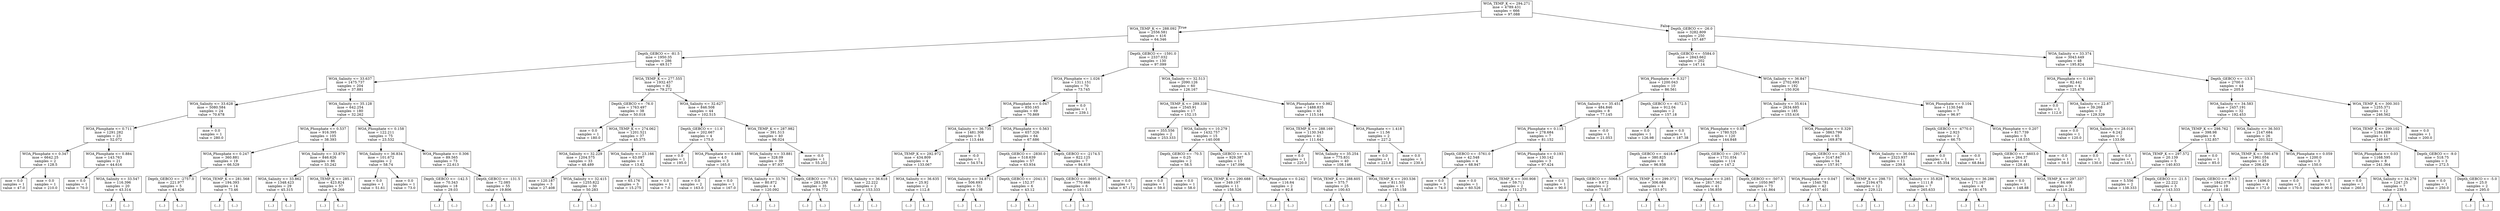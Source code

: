 digraph Tree {
node [shape=box] ;
0 [label="WOA_TEMP_K <= 294.271\nmse = 4789.431\nsamples = 666\nvalue = 97.088"] ;
1 [label="WOA_TEMP_K <= 288.092\nmse = 2556.581\nsamples = 416\nvalue = 64.346"] ;
0 -> 1 [labeldistance=2.5, labelangle=45, headlabel="True"] ;
2 [label="Depth_GEBCO <= -81.5\nmse = 1950.35\nsamples = 286\nvalue = 49.517"] ;
1 -> 2 ;
3 [label="WOA_Salinity <= 33.637\nmse = 1475.737\nsamples = 204\nvalue = 37.881"] ;
2 -> 3 ;
4 [label="WOA_Salinity <= 33.628\nmse = 5080.584\nsamples = 24\nvalue = 70.678"] ;
3 -> 4 ;
5 [label="WOA_Phosphate <= 0.711\nmse = 1291.282\nsamples = 23\nvalue = 52.072"] ;
4 -> 5 ;
6 [label="WOA_Phosphate <= 0.347\nmse = 6642.25\nsamples = 2\nvalue = 128.5"] ;
5 -> 6 ;
7 [label="mse = 0.0\nsamples = 1\nvalue = 47.0"] ;
6 -> 7 ;
8 [label="mse = 0.0\nsamples = 1\nvalue = 210.0"] ;
6 -> 8 ;
9 [label="WOA_Phosphate <= 0.884\nmse = 143.763\nsamples = 21\nvalue = 44.616"] ;
5 -> 9 ;
10 [label="mse = 0.0\nsamples = 1\nvalue = 70.0"] ;
9 -> 10 ;
11 [label="WOA_Salinity <= 33.547\nmse = 116.396\nsamples = 20\nvalue = 43.314"] ;
9 -> 11 ;
12 [label="(...)"] ;
11 -> 12 ;
35 [label="(...)"] ;
11 -> 35 ;
44 [label="mse = 0.0\nsamples = 1\nvalue = 280.0"] ;
4 -> 44 ;
45 [label="WOA_Salinity <= 35.128\nmse = 642.254\nsamples = 180\nvalue = 32.262"] ;
3 -> 45 ;
46 [label="WOA_Phosphate <= 0.537\nmse = 916.395\nsamples = 105\nvalue = 38.393"] ;
45 -> 46 ;
47 [label="WOA_Phosphate <= 0.247\nmse = 360.881\nsamples = 19\nvalue = 66.529"] ;
46 -> 47 ;
48 [label="Depth_GEBCO <= -2757.0\nmse = 221.977\nsamples = 5\nvalue = 43.426"] ;
47 -> 48 ;
49 [label="(...)"] ;
48 -> 49 ;
50 [label="(...)"] ;
48 -> 50 ;
57 [label="WOA_TEMP_K <= 281.568\nmse = 194.393\nsamples = 14\nvalue = 73.46"] ;
47 -> 57 ;
58 [label="(...)"] ;
57 -> 58 ;
69 [label="(...)"] ;
57 -> 69 ;
82 [label="WOA_Salinity <= 33.879\nmse = 846.626\nsamples = 86\nvalue = 33.242"] ;
46 -> 82 ;
83 [label="WOA_Salinity <= 33.862\nmse = 1348.423\nsamples = 29\nvalue = 45.315"] ;
82 -> 83 ;
84 [label="(...)"] ;
83 -> 84 ;
135 [label="(...)"] ;
83 -> 135 ;
140 [label="WOA_TEMP_K <= 285.1\nmse = 423.824\nsamples = 57\nvalue = 26.266"] ;
82 -> 140 ;
141 [label="(...)"] ;
140 -> 141 ;
242 [label="(...)"] ;
140 -> 242 ;
249 [label="WOA_Phosphate <= 0.158\nmse = 122.211\nsamples = 75\nvalue = 23.532"] ;
45 -> 249 ;
250 [label="WOA_Salinity <= 36.834\nmse = 101.672\nsamples = 2\nvalue = 58.74"] ;
249 -> 250 ;
251 [label="mse = 0.0\nsamples = 1\nvalue = 51.61"] ;
250 -> 251 ;
252 [label="mse = 0.0\nsamples = 1\nvalue = 73.0"] ;
250 -> 252 ;
253 [label="WOA_Phosphate <= 0.306\nmse = 89.565\nsamples = 73\nvalue = 22.613"] ;
249 -> 253 ;
254 [label="Depth_GEBCO <= -142.5\nmse = 70.343\nsamples = 18\nvalue = 29.03"] ;
253 -> 254 ;
255 [label="(...)"] ;
254 -> 255 ;
278 [label="(...)"] ;
254 -> 278 ;
281 [label="Depth_GEBCO <= -131.5\nmse = 72.085\nsamples = 55\nvalue = 19.806"] ;
253 -> 281 ;
282 [label="(...)"] ;
281 -> 282 ;
321 [label="(...)"] ;
281 -> 321 ;
330 [label="WOA_TEMP_K <= 277.555\nmse = 1932.457\nsamples = 82\nvalue = 79.272"] ;
2 -> 330 ;
331 [label="Depth_GEBCO <= -76.0\nmse = 1763.497\nsamples = 38\nvalue = 50.018"] ;
330 -> 331 ;
332 [label="mse = 0.0\nsamples = 1\nvalue = 180.0"] ;
331 -> 332 ;
333 [label="WOA_TEMP_K <= 274.062\nmse = 1201.521\nsamples = 37\nvalue = 45.375"] ;
331 -> 333 ;
334 [label="WOA_Salinity <= 32.229\nmse = 1204.575\nsamples = 33\nvalue = 48.489"] ;
333 -> 334 ;
335 [label="mse = 120.187\nsamples = 3\nvalue = 27.408"] ;
334 -> 335 ;
336 [label="WOA_Salinity <= 32.415\nmse = 1255.822\nsamples = 30\nvalue = 50.283"] ;
334 -> 336 ;
337 [label="(...)"] ;
336 -> 337 ;
338 [label="(...)"] ;
336 -> 338 ;
357 [label="WOA_Salinity <= 23.166\nmse = 63.097\nsamples = 4\nvalue = 13.62"] ;
333 -> 357 ;
358 [label="mse = 65.176\nsamples = 3\nvalue = 15.275"] ;
357 -> 358 ;
359 [label="mse = 0.0\nsamples = 1\nvalue = 7.0"] ;
357 -> 359 ;
360 [label="WOA_Salinity <= 32.627\nmse = 846.508\nsamples = 44\nvalue = 102.515"] ;
330 -> 360 ;
361 [label="Depth_GEBCO <= -11.0\nmse = 202.667\nsamples = 4\nvalue = 175.0"] ;
360 -> 361 ;
362 [label="mse = 0.0\nsamples = 1\nvalue = 195.0"] ;
361 -> 362 ;
363 [label="WOA_Phosphate <= 0.488\nmse = 4.0\nsamples = 3\nvalue = 165.0"] ;
361 -> 363 ;
364 [label="mse = 0.0\nsamples = 2\nvalue = 163.0"] ;
363 -> 364 ;
365 [label="mse = 0.0\nsamples = 1\nvalue = 167.0"] ;
363 -> 365 ;
366 [label="WOA_TEMP_K <= 287.982\nmse = 391.513\nsamples = 40\nvalue = 96.024"] ;
360 -> 366 ;
367 [label="WOA_Salinity <= 33.881\nmse = 328.09\nsamples = 39\nvalue = 97.937"] ;
366 -> 367 ;
368 [label="WOA_Salinity <= 33.76\nmse = 80.872\nsamples = 4\nvalue = 120.092"] ;
367 -> 368 ;
369 [label="(...)"] ;
368 -> 369 ;
374 [label="(...)"] ;
368 -> 374 ;
375 [label="Depth_GEBCO <= -71.5\nmse = 283.268\nsamples = 35\nvalue = 94.772"] ;
367 -> 375 ;
376 [label="(...)"] ;
375 -> 376 ;
379 [label="(...)"] ;
375 -> 379 ;
424 [label="mse = -0.0\nsamples = 1\nvalue = 55.202"] ;
366 -> 424 ;
425 [label="Depth_GEBCO <= -1591.0\nmse = 2337.032\nsamples = 130\nvalue = 97.099"] ;
1 -> 425 ;
426 [label="WOA_Phosphate <= 1.026\nmse = 1311.151\nsamples = 70\nvalue = 73.745"] ;
425 -> 426 ;
427 [label="WOA_Phosphate <= 0.047\nmse = 850.165\nsamples = 69\nvalue = 70.869"] ;
426 -> 427 ;
428 [label="WOA_Salinity <= 36.735\nmse = 1481.308\nsamples = 5\nvalue = 113.444"] ;
427 -> 428 ;
429 [label="WOA_TEMP_K <= 292.972\nmse = 434.809\nsamples = 4\nvalue = 133.067"] ;
428 -> 429 ;
430 [label="WOA_Salinity <= 36.618\nmse = 22.222\nsamples = 2\nvalue = 153.333"] ;
429 -> 430 ;
431 [label="(...)"] ;
430 -> 431 ;
432 [label="(...)"] ;
430 -> 432 ;
433 [label="WOA_Salinity <= 36.635\nmse = 25.92\nsamples = 2\nvalue = 112.8"] ;
429 -> 433 ;
434 [label="(...)"] ;
433 -> 434 ;
435 [label="(...)"] ;
433 -> 435 ;
436 [label="mse = -0.0\nsamples = 1\nvalue = 54.574"] ;
428 -> 436 ;
437 [label="WOA_Phosphate <= 0.563\nmse = 657.326\nsamples = 64\nvalue = 67.686"] ;
427 -> 437 ;
438 [label="Depth_GEBCO <= -2830.0\nmse = 518.639\nsamples = 57\nvalue = 63.934"] ;
437 -> 438 ;
439 [label="WOA_Salinity <= 34.871\nmse = 506.693\nsamples = 51\nvalue = 66.138"] ;
438 -> 439 ;
440 [label="(...)"] ;
439 -> 440 ;
443 [label="(...)"] ;
439 -> 443 ;
520 [label="Depth_GEBCO <= -2041.5\nmse = 152.37\nsamples = 6\nvalue = 43.12"] ;
438 -> 520 ;
521 [label="(...)"] ;
520 -> 521 ;
528 [label="(...)"] ;
520 -> 528 ;
529 [label="Depth_GEBCO <= -2174.5\nmse = 822.125\nsamples = 7\nvalue = 94.819"] ;
437 -> 529 ;
530 [label="Depth_GEBCO <= -3695.0\nmse = 770.666\nsamples = 6\nvalue = 103.113"] ;
529 -> 530 ;
531 [label="(...)"] ;
530 -> 531 ;
536 [label="(...)"] ;
530 -> 536 ;
541 [label="mse = 0.0\nsamples = 1\nvalue = 67.172"] ;
529 -> 541 ;
542 [label="mse = 0.0\nsamples = 1\nvalue = 239.1"] ;
426 -> 542 ;
543 [label="WOA_Salinity <= 32.513\nmse = 2090.126\nsamples = 60\nvalue = 126.167"] ;
425 -> 543 ;
544 [label="WOA_TEMP_K <= 289.338\nmse = 2545.91\nsamples = 17\nvalue = 152.15"] ;
543 -> 544 ;
545 [label="mse = 355.556\nsamples = 2\nvalue = 253.333"] ;
544 -> 545 ;
546 [label="WOA_Salinity <= 10.279\nmse = 1432.757\nsamples = 15\nvalue = 140.008"] ;
544 -> 546 ;
547 [label="Depth_GEBCO <= -70.5\nmse = 0.25\nsamples = 2\nvalue = 58.5"] ;
546 -> 547 ;
548 [label="mse = 0.0\nsamples = 1\nvalue = 59.0"] ;
547 -> 548 ;
549 [label="mse = 0.0\nsamples = 1\nvalue = 58.0"] ;
547 -> 549 ;
550 [label="Depth_GEBCO <= -4.5\nmse = 929.387\nsamples = 13\nvalue = 147.096"] ;
546 -> 550 ;
551 [label="WOA_TEMP_K <= 290.688\nmse = 349.197\nsamples = 11\nvalue = 158.526"] ;
550 -> 551 ;
552 [label="(...)"] ;
551 -> 552 ;
559 [label="(...)"] ;
551 -> 559 ;
570 [label="WOA_Phosphate <= 0.242\nmse = 116.64\nsamples = 2\nvalue = 92.8"] ;
550 -> 570 ;
571 [label="(...)"] ;
570 -> 571 ;
572 [label="(...)"] ;
570 -> 572 ;
573 [label="WOA_Phosphate <= 0.982\nmse = 1488.835\nsamples = 43\nvalue = 115.144"] ;
543 -> 573 ;
574 [label="WOA_TEMP_K <= 288.169\nmse = 1130.343\nsamples = 41\nvalue = 111.642"] ;
573 -> 574 ;
575 [label="mse = 0.0\nsamples = 1\nvalue = 220.0"] ;
574 -> 575 ;
576 [label="WOA_Salinity <= 35.254\nmse = 775.831\nsamples = 40\nvalue = 108.146"] ;
574 -> 576 ;
577 [label="WOA_TEMP_K <= 288.605\nmse = 575.7\nsamples = 25\nvalue = 100.63"] ;
576 -> 577 ;
578 [label="(...)"] ;
577 -> 578 ;
583 [label="(...)"] ;
577 -> 583 ;
620 [label="WOA_TEMP_K <= 293.536\nmse = 811.501\nsamples = 15\nvalue = 125.158"] ;
576 -> 620 ;
621 [label="(...)"] ;
620 -> 621 ;
636 [label="(...)"] ;
620 -> 636 ;
637 [label="WOA_Phosphate <= 1.418\nmse = 11.56\nsamples = 2\nvalue = 227.2"] ;
573 -> 637 ;
638 [label="mse = 0.0\nsamples = 1\nvalue = 223.8"] ;
637 -> 638 ;
639 [label="mse = 0.0\nsamples = 1\nvalue = 230.6"] ;
637 -> 639 ;
640 [label="Depth_GEBCO <= -26.0\nmse = 3282.809\nsamples = 250\nvalue = 157.487"] ;
0 -> 640 [labeldistance=2.5, labelangle=-45, headlabel="False"] ;
641 [label="Depth_GEBCO <= -5584.0\nmse = 2843.662\nsamples = 202\nvalue = 147.14"] ;
640 -> 641 ;
642 [label="WOA_Phosphate <= 0.327\nmse = 1200.043\nsamples = 10\nvalue = 86.561"] ;
641 -> 642 ;
643 [label="WOA_Salinity <= 35.451\nmse = 484.846\nsamples = 8\nvalue = 77.145"] ;
642 -> 643 ;
644 [label="WOA_Phosphate <= 0.115\nmse = 278.684\nsamples = 7\nvalue = 81.152"] ;
643 -> 644 ;
645 [label="Depth_GEBCO <= -5761.0\nmse = 42.548\nsamples = 4\nvalue = 68.947"] ;
644 -> 645 ;
646 [label="mse = 0.0\nsamples = 3\nvalue = 74.0"] ;
645 -> 646 ;
647 [label="mse = 0.0\nsamples = 1\nvalue = 60.526"] ;
645 -> 647 ;
648 [label="WOA_Phosphate <= 0.193\nmse = 130.142\nsamples = 3\nvalue = 97.424"] ;
644 -> 648 ;
649 [label="WOA_TEMP_K <= 300.908\nmse = 59.711\nsamples = 2\nvalue = 112.273"] ;
648 -> 649 ;
650 [label="(...)"] ;
649 -> 650 ;
651 [label="(...)"] ;
649 -> 651 ;
652 [label="mse = 0.0\nsamples = 1\nvalue = 90.0"] ;
648 -> 652 ;
653 [label="mse = -0.0\nsamples = 1\nvalue = 21.053"] ;
643 -> 653 ;
654 [label="Depth_GEBCO <= -6172.5\nmse = 912.04\nsamples = 2\nvalue = 157.18"] ;
642 -> 654 ;
655 [label="mse = 0.0\nsamples = 1\nvalue = 126.98"] ;
654 -> 655 ;
656 [label="mse = 0.0\nsamples = 1\nvalue = 187.38"] ;
654 -> 656 ;
657 [label="WOA_Salinity <= 36.847\nmse = 2702.693\nsamples = 192\nvalue = 150.926"] ;
641 -> 657 ;
658 [label="WOA_Salinity <= 35.614\nmse = 2634.685\nsamples = 185\nvalue = 153.416"] ;
657 -> 658 ;
659 [label="WOA_Phosphate <= 0.05\nmse = 1780.525\nsamples = 120\nvalue = 144.848"] ;
658 -> 659 ;
660 [label="Depth_GEBCO <= -4418.0\nmse = 380.825\nsamples = 6\nvalue = 96.938"] ;
659 -> 660 ;
661 [label="Depth_GEBCO <= -5068.5\nmse = 9.672\nsamples = 2\nvalue = 75.837"] ;
660 -> 661 ;
662 [label="(...)"] ;
661 -> 662 ;
663 [label="(...)"] ;
661 -> 663 ;
664 [label="WOA_TEMP_K <= 299.372\nmse = 306.666\nsamples = 4\nvalue = 103.971"] ;
660 -> 664 ;
665 [label="(...)"] ;
664 -> 665 ;
666 [label="(...)"] ;
664 -> 666 ;
671 [label="Depth_GEBCO <= -2917.0\nmse = 1731.034\nsamples = 114\nvalue = 147.2"] ;
659 -> 671 ;
672 [label="WOA_Phosphate <= 0.285\nmse = 2817.362\nsamples = 41\nvalue = 156.859"] ;
671 -> 672 ;
673 [label="(...)"] ;
672 -> 673 ;
726 [label="(...)"] ;
672 -> 726 ;
753 [label="Depth_GEBCO <= -507.5\nmse = 1050.967\nsamples = 73\nvalue = 141.864"] ;
671 -> 753 ;
754 [label="(...)"] ;
753 -> 754 ;
771 [label="(...)"] ;
753 -> 771 ;
868 [label="WOA_Phosphate <= 0.329\nmse = 3863.799\nsamples = 65\nvalue = 169.878"] ;
658 -> 868 ;
869 [label="Depth_GEBCO <= -261.5\nmse = 3147.847\nsamples = 54\nvalue = 157.917"] ;
868 -> 869 ;
870 [label="WOA_Phosphate <= 0.047\nmse = 1540.781\nsamples = 42\nvalue = 137.401"] ;
869 -> 870 ;
871 [label="(...)"] ;
870 -> 871 ;
892 [label="(...)"] ;
870 -> 892 ;
939 [label="WOA_TEMP_K <= 298.73\nmse = 2194.475\nsamples = 12\nvalue = 229.121"] ;
869 -> 939 ;
940 [label="(...)"] ;
939 -> 940 ;
949 [label="(...)"] ;
939 -> 949 ;
956 [label="WOA_Salinity <= 36.044\nmse = 2323.937\nsamples = 11\nvalue = 239.8"] ;
868 -> 956 ;
957 [label="WOA_Salinity <= 35.828\nmse = 1111.8\nsamples = 7\nvalue = 265.633"] ;
956 -> 957 ;
958 [label="(...)"] ;
957 -> 958 ;
963 [label="(...)"] ;
957 -> 963 ;
970 [label="WOA_Salinity <= 36.286\nmse = 171.167\nsamples = 4\nvalue = 181.675"] ;
956 -> 970 ;
971 [label="(...)"] ;
970 -> 971 ;
974 [label="(...)"] ;
970 -> 974 ;
975 [label="WOA_Phosphate <= 0.104\nmse = 1130.546\nsamples = 7\nvalue = 96.97"] ;
657 -> 975 ;
976 [label="Depth_GEBCO <= -4770.0\nmse = 2.923\nsamples = 2\nvalue = 66.75"] ;
975 -> 976 ;
977 [label="mse = 0.0\nsamples = 1\nvalue = 65.354"] ;
976 -> 977 ;
978 [label="mse = -0.0\nsamples = 1\nvalue = 68.844"] ;
976 -> 978 ;
979 [label="WOA_Phosphate <= 0.207\nmse = 817.739\nsamples = 5\nvalue = 118.555"] ;
975 -> 979 ;
980 [label="Depth_GEBCO <= -4603.0\nmse = 264.37\nsamples = 4\nvalue = 128.481"] ;
979 -> 980 ;
981 [label="mse = 0.0\nsamples = 1\nvalue = 148.88"] ;
980 -> 981 ;
982 [label="WOA_TEMP_K <= 297.337\nmse = 84.466\nsamples = 3\nvalue = 118.281"] ;
980 -> 982 ;
983 [label="(...)"] ;
982 -> 983 ;
984 [label="(...)"] ;
982 -> 984 ;
987 [label="mse = -0.0\nsamples = 1\nvalue = 59.0"] ;
979 -> 987 ;
988 [label="WOA_Salinity <= 33.374\nmse = 3043.449\nsamples = 48\nvalue = 195.824"] ;
640 -> 988 ;
989 [label="WOA_Phosphate <= 0.149\nmse = 82.442\nsamples = 4\nvalue = 125.478"] ;
988 -> 989 ;
990 [label="mse = 0.0\nsamples = 1\nvalue = 112.0"] ;
989 -> 990 ;
991 [label="WOA_Salinity <= 22.87\nmse = 39.268\nsamples = 3\nvalue = 129.329"] ;
989 -> 991 ;
992 [label="mse = 0.0\nsamples = 1\nvalue = 120.0"] ;
991 -> 992 ;
993 [label="WOA_Salinity <= 28.016\nmse = 6.242\nsamples = 2\nvalue = 133.06"] ;
991 -> 993 ;
994 [label="mse = 0.0\nsamples = 1\nvalue = 130.0"] ;
993 -> 994 ;
995 [label="mse = 0.0\nsamples = 1\nvalue = 135.1"] ;
993 -> 995 ;
996 [label="Depth_GEBCO <= -13.5\nmse = 2700.0\nsamples = 44\nvalue = 205.0"] ;
988 -> 996 ;
997 [label="WOA_Salinity <= 34.583\nmse = 2457.191\nsamples = 32\nvalue = 192.453"] ;
996 -> 997 ;
998 [label="WOA_TEMP_K <= 298.762\nmse = 398.98\nsamples = 6\nvalue = 132.857"] ;
997 -> 998 ;
999 [label="WOA_TEMP_K <= 297.572\nmse = 20.139\nsamples = 5\nvalue = 140.833"] ;
998 -> 999 ;
1000 [label="mse = 5.556\nsamples = 2\nvalue = 138.333"] ;
999 -> 1000 ;
1001 [label="Depth_GEBCO <= -21.5\nmse = 22.222\nsamples = 3\nvalue = 143.333"] ;
999 -> 1001 ;
1002 [label="(...)"] ;
1001 -> 1002 ;
1003 [label="(...)"] ;
1001 -> 1003 ;
1004 [label="mse = 0.0\nsamples = 1\nvalue = 85.0"] ;
998 -> 1004 ;
1005 [label="WOA_Salinity <= 36.503\nmse = 2147.684\nsamples = 26\nvalue = 201.522"] ;
997 -> 1005 ;
1006 [label="WOA_TEMP_K <= 300.478\nmse = 1961.054\nsamples = 23\nvalue = 206.429"] ;
1005 -> 1006 ;
1007 [label="Depth_GEBCO <= -19.5\nmse = 1842.075\nsamples = 19\nvalue = 211.081"] ;
1006 -> 1007 ;
1008 [label="(...)"] ;
1007 -> 1008 ;
1017 [label="(...)"] ;
1007 -> 1017 ;
1018 [label="mse = 1496.0\nsamples = 4\nvalue = 172.0"] ;
1006 -> 1018 ;
1019 [label="WOA_Phosphate <= 0.059\nmse = 1200.0\nsamples = 3\nvalue = 150.0"] ;
1005 -> 1019 ;
1020 [label="mse = 0.0\nsamples = 2\nvalue = 170.0"] ;
1019 -> 1020 ;
1021 [label="mse = 0.0\nsamples = 1\nvalue = 90.0"] ;
1019 -> 1021 ;
1022 [label="WOA_TEMP_K <= 300.303\nmse = 1255.371\nsamples = 12\nvalue = 246.562"] ;
996 -> 1022 ;
1023 [label="WOA_TEMP_K <= 299.102\nmse = 1184.889\nsamples = 11\nvalue = 249.667"] ;
1022 -> 1023 ;
1024 [label="WOA_Phosphate <= 0.03\nmse = 1168.595\nsamples = 8\nvalue = 241.364"] ;
1023 -> 1024 ;
1025 [label="mse = 0.0\nsamples = 1\nvalue = 260.0"] ;
1024 -> 1025 ;
1026 [label="WOA_Salinity <= 34.278\nmse = 1247.25\nsamples = 7\nvalue = 239.5"] ;
1024 -> 1026 ;
1027 [label="(...)"] ;
1026 -> 1027 ;
1028 [label="(...)"] ;
1026 -> 1028 ;
1031 [label="Depth_GEBCO <= -9.0\nmse = 518.75\nsamples = 3\nvalue = 272.5"] ;
1023 -> 1031 ;
1032 [label="mse = 0.0\nsamples = 1\nvalue = 250.0"] ;
1031 -> 1032 ;
1033 [label="Depth_GEBCO <= -5.0\nmse = 25.0\nsamples = 2\nvalue = 295.0"] ;
1031 -> 1033 ;
1034 [label="(...)"] ;
1033 -> 1034 ;
1035 [label="(...)"] ;
1033 -> 1035 ;
1036 [label="mse = 0.0\nsamples = 1\nvalue = 200.0"] ;
1022 -> 1036 ;
}